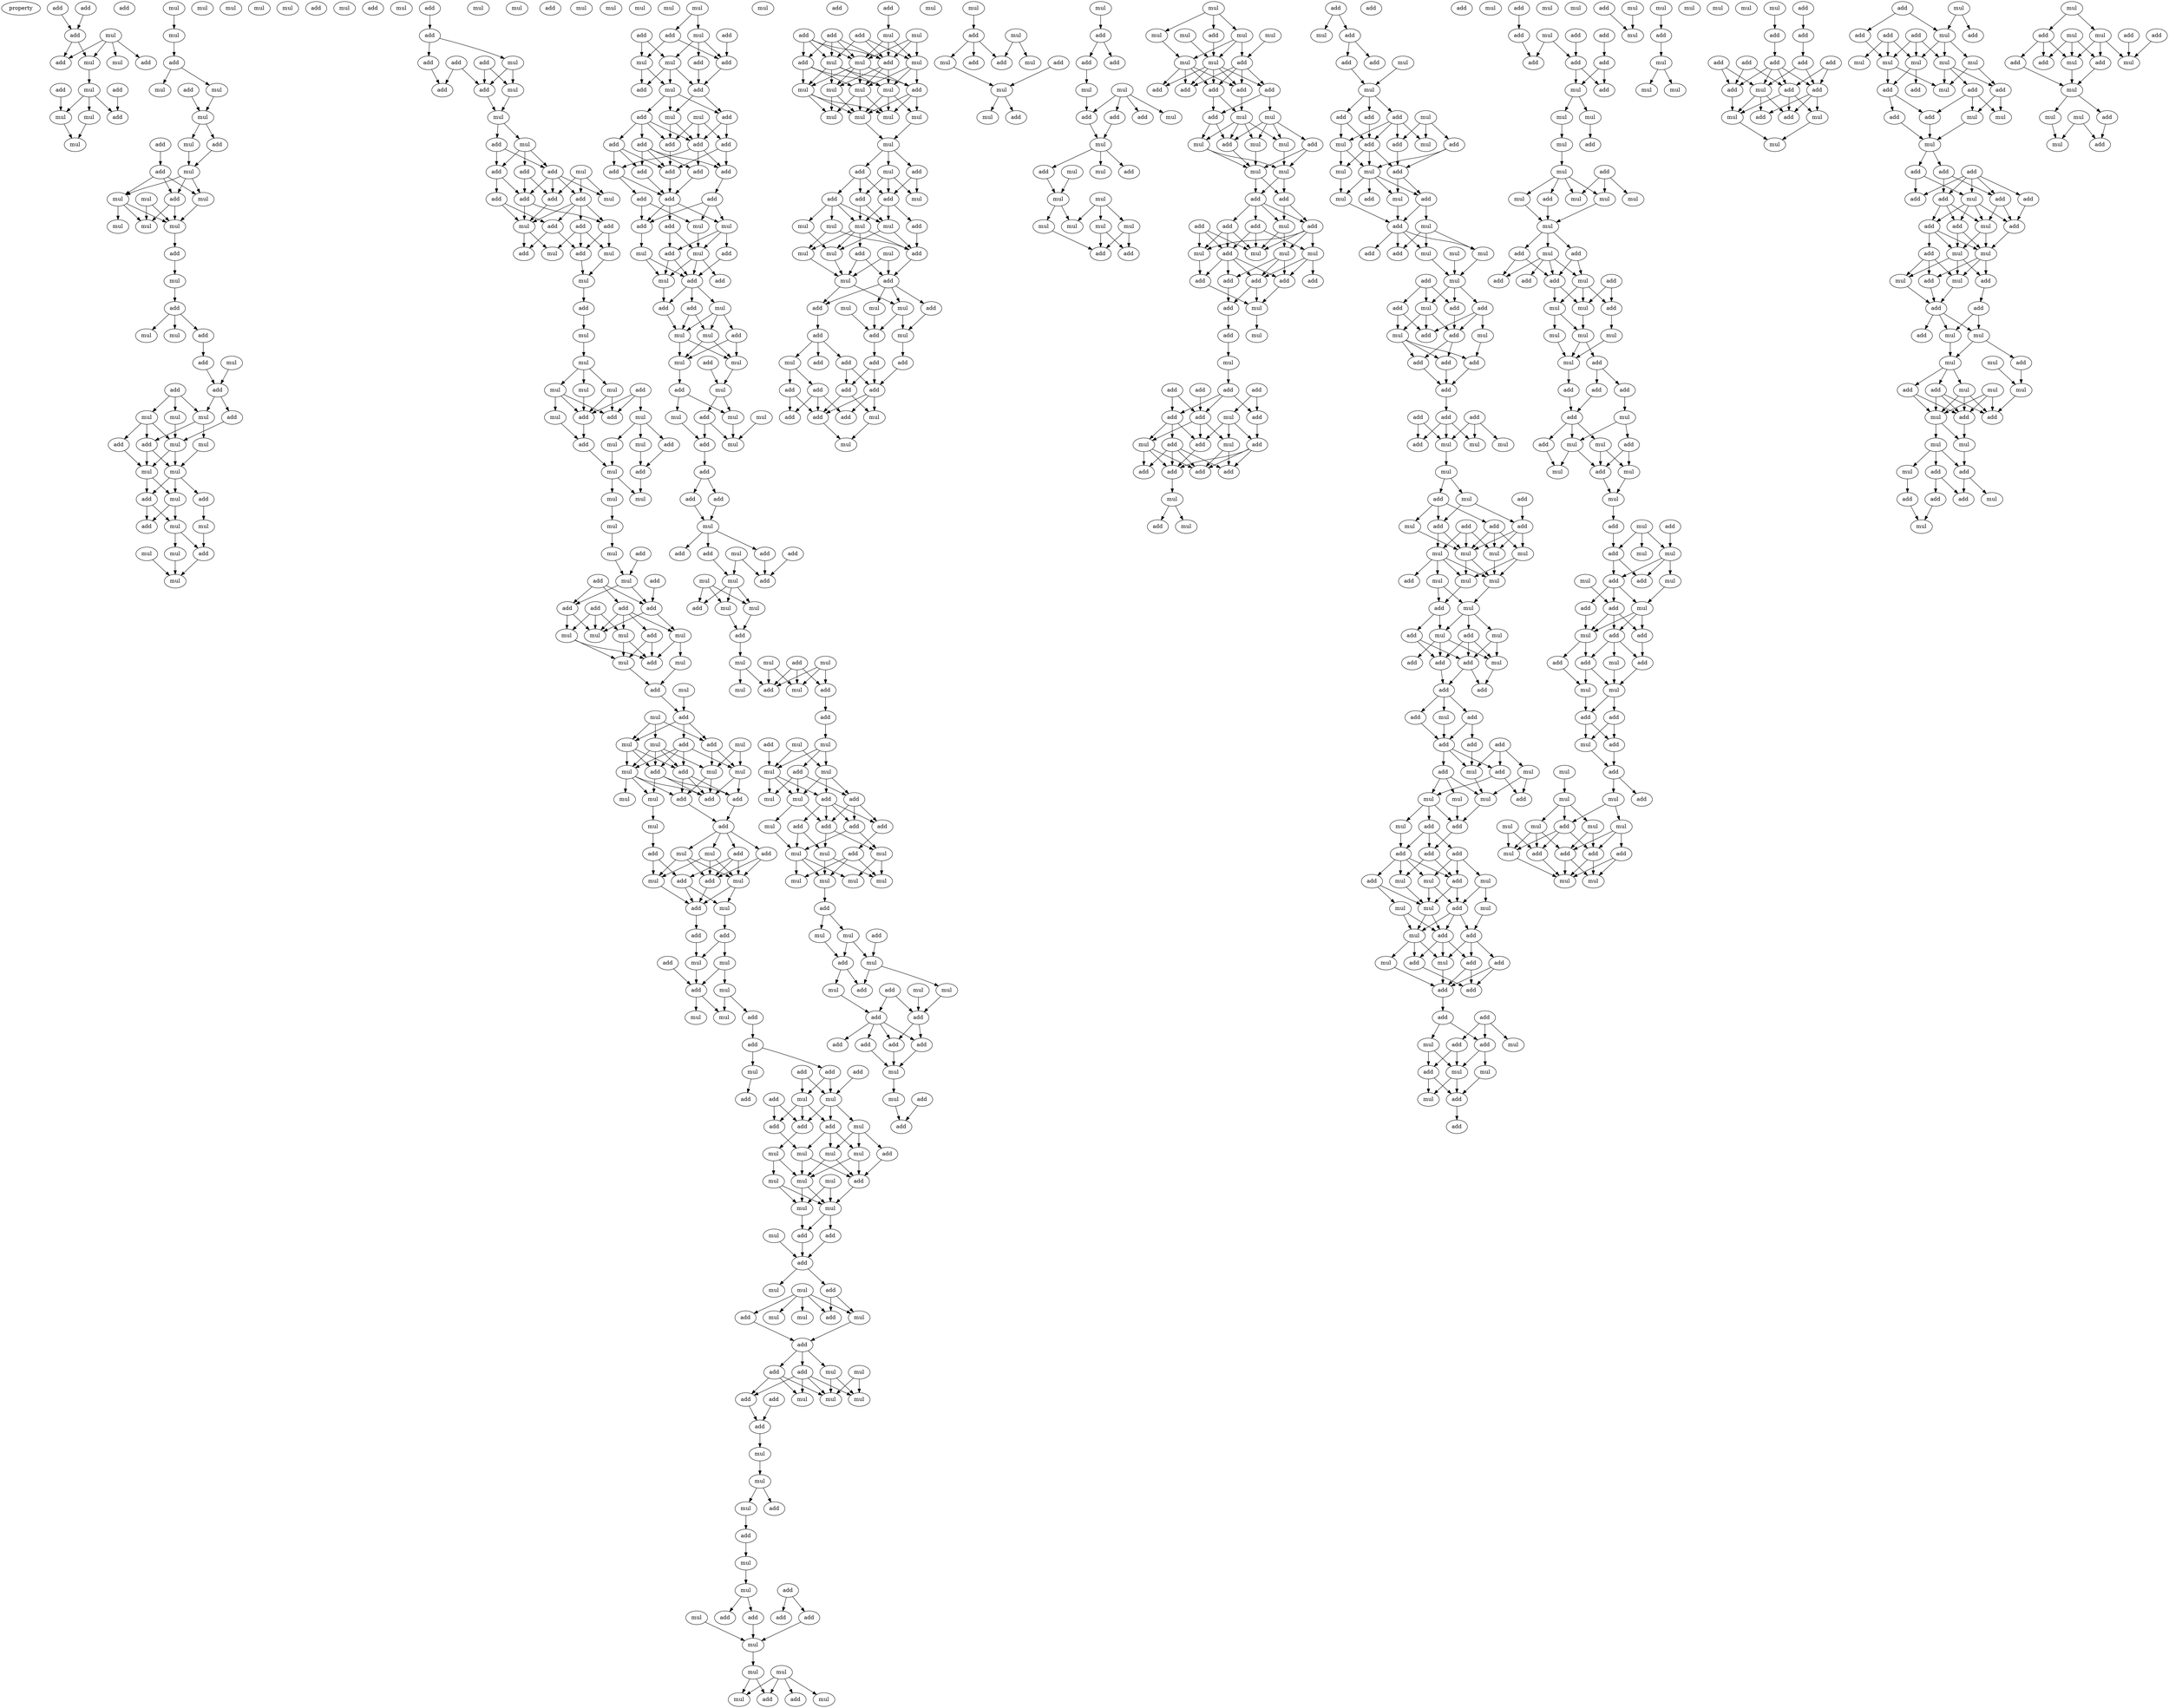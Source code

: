 digraph {
    node [fontcolor=black]
    property [mul=2,lf=1.8]
    0 [ label = add ];
    1 [ label = add ];
    2 [ label = add ];
    3 [ label = mul ];
    4 [ label = add ];
    5 [ label = mul ];
    6 [ label = mul ];
    7 [ label = add ];
    8 [ label = mul ];
    9 [ label = add ];
    10 [ label = add ];
    11 [ label = mul ];
    12 [ label = mul ];
    13 [ label = add ];
    14 [ label = mul ];
    15 [ label = add ];
    16 [ label = mul ];
    17 [ label = mul ];
    18 [ label = mul ];
    19 [ label = add ];
    20 [ label = add ];
    21 [ label = mul ];
    22 [ label = mul ];
    23 [ label = mul ];
    24 [ label = mul ];
    25 [ label = mul ];
    26 [ label = mul ];
    27 [ label = add ];
    28 [ label = mul ];
    29 [ label = add ];
    30 [ label = add ];
    31 [ label = mul ];
    32 [ label = mul ];
    33 [ label = mul ];
    34 [ label = mul ];
    35 [ label = add ];
    36 [ label = mul ];
    37 [ label = mul ];
    38 [ label = mul ];
    39 [ label = add ];
    40 [ label = add ];
    41 [ label = mul ];
    42 [ label = add ];
    43 [ label = mul ];
    44 [ label = mul ];
    45 [ label = mul ];
    46 [ label = add ];
    47 [ label = add ];
    48 [ label = add ];
    49 [ label = mul ];
    50 [ label = add ];
    51 [ label = add ];
    52 [ label = add ];
    53 [ label = mul ];
    54 [ label = mul ];
    55 [ label = mul ];
    56 [ label = add ];
    57 [ label = mul ];
    58 [ label = add ];
    59 [ label = mul ];
    60 [ label = mul ];
    61 [ label = mul ];
    62 [ label = add ];
    63 [ label = add ];
    64 [ label = mul ];
    65 [ label = mul ];
    66 [ label = add ];
    67 [ label = mul ];
    68 [ label = mul ];
    69 [ label = add ];
    70 [ label = mul ];
    71 [ label = mul ];
    72 [ label = mul ];
    73 [ label = add ];
    74 [ label = add ];
    75 [ label = mul ];
    76 [ label = add ];
    77 [ label = add ];
    78 [ label = add ];
    79 [ label = mul ];
    80 [ label = add ];
    81 [ label = mul ];
    82 [ label = add ];
    83 [ label = mul ];
    84 [ label = mul ];
    85 [ label = mul ];
    86 [ label = add ];
    87 [ label = add ];
    88 [ label = add ];
    89 [ label = add ];
    90 [ label = add ];
    91 [ label = mul ];
    92 [ label = add ];
    93 [ label = add ];
    94 [ label = add ];
    95 [ label = mul ];
    96 [ label = add ];
    97 [ label = add ];
    98 [ label = add ];
    99 [ label = mul ];
    100 [ label = add ];
    101 [ label = add ];
    102 [ label = add ];
    103 [ label = mul ];
    104 [ label = mul ];
    105 [ label = mul ];
    106 [ label = add ];
    107 [ label = mul ];
    108 [ label = mul ];
    109 [ label = mul ];
    110 [ label = mul ];
    111 [ label = add ];
    112 [ label = mul ];
    113 [ label = add ];
    114 [ label = mul ];
    115 [ label = mul ];
    116 [ label = add ];
    117 [ label = mul ];
    118 [ label = add ];
    119 [ label = mul ];
    120 [ label = add ];
    121 [ label = mul ];
    122 [ label = add ];
    123 [ label = mul ];
    124 [ label = mul ];
    125 [ label = mul ];
    126 [ label = mul ];
    127 [ label = add ];
    128 [ label = add ];
    129 [ label = mul ];
    130 [ label = add ];
    131 [ label = add ];
    132 [ label = add ];
    133 [ label = add ];
    134 [ label = mul ];
    135 [ label = add ];
    136 [ label = mul ];
    137 [ label = mul ];
    138 [ label = add ];
    139 [ label = mul ];
    140 [ label = mul ];
    141 [ label = add ];
    142 [ label = mul ];
    143 [ label = mul ];
    144 [ label = add ];
    145 [ label = mul ];
    146 [ label = mul ];
    147 [ label = mul ];
    148 [ label = add ];
    149 [ label = mul ];
    150 [ label = add ];
    151 [ label = mul ];
    152 [ label = mul ];
    153 [ label = add ];
    154 [ label = mul ];
    155 [ label = add ];
    156 [ label = mul ];
    157 [ label = mul ];
    158 [ label = add ];
    159 [ label = add ];
    160 [ label = mul ];
    161 [ label = add ];
    162 [ label = mul ];
    163 [ label = add ];
    164 [ label = mul ];
    165 [ label = add ];
    166 [ label = add ];
    167 [ label = mul ];
    168 [ label = add ];
    169 [ label = add ];
    170 [ label = mul ];
    171 [ label = mul ];
    172 [ label = add ];
    173 [ label = add ];
    174 [ label = mul ];
    175 [ label = add ];
    176 [ label = mul ];
    177 [ label = add ];
    178 [ label = add ];
    179 [ label = mul ];
    180 [ label = add ];
    181 [ label = mul ];
    182 [ label = add ];
    183 [ label = mul ];
    184 [ label = mul ];
    185 [ label = add ];
    186 [ label = mul ];
    187 [ label = add ];
    188 [ label = mul ];
    189 [ label = add ];
    190 [ label = add ];
    191 [ label = add ];
    192 [ label = mul ];
    193 [ label = add ];
    194 [ label = add ];
    195 [ label = mul ];
    196 [ label = add ];
    197 [ label = mul ];
    198 [ label = add ];
    199 [ label = add ];
    200 [ label = mul ];
    201 [ label = mul ];
    202 [ label = mul ];
    203 [ label = mul ];
    204 [ label = add ];
    205 [ label = mul ];
    206 [ label = mul ];
    207 [ label = mul ];
    208 [ label = add ];
    209 [ label = mul ];
    210 [ label = mul ];
    211 [ label = mul ];
    212 [ label = add ];
    213 [ label = add ];
    214 [ label = add ];
    215 [ label = add ];
    216 [ label = mul ];
    217 [ label = mul ];
    218 [ label = add ];
    219 [ label = add ];
    220 [ label = mul ];
    221 [ label = mul ];
    222 [ label = mul ];
    223 [ label = add ];
    224 [ label = add ];
    225 [ label = mul ];
    226 [ label = add ];
    227 [ label = mul ];
    228 [ label = add ];
    229 [ label = add ];
    230 [ label = mul ];
    231 [ label = mul ];
    232 [ label = mul ];
    233 [ label = add ];
    234 [ label = mul ];
    235 [ label = mul ];
    236 [ label = mul ];
    237 [ label = mul ];
    238 [ label = mul ];
    239 [ label = add ];
    240 [ label = add ];
    241 [ label = mul ];
    242 [ label = mul ];
    243 [ label = add ];
    244 [ label = add ];
    245 [ label = add ];
    246 [ label = mul ];
    247 [ label = add ];
    248 [ label = add ];
    249 [ label = mul ];
    250 [ label = mul ];
    251 [ label = mul ];
    252 [ label = add ];
    253 [ label = mul ];
    254 [ label = mul ];
    255 [ label = add ];
    256 [ label = mul ];
    257 [ label = add ];
    258 [ label = add ];
    259 [ label = mul ];
    260 [ label = mul ];
    261 [ label = add ];
    262 [ label = mul ];
    263 [ label = add ];
    264 [ label = add ];
    265 [ label = mul ];
    266 [ label = mul ];
    267 [ label = add ];
    268 [ label = add ];
    269 [ label = add ];
    270 [ label = add ];
    271 [ label = mul ];
    272 [ label = mul ];
    273 [ label = add ];
    274 [ label = add ];
    275 [ label = add ];
    276 [ label = add ];
    277 [ label = add ];
    278 [ label = add ];
    279 [ label = add ];
    280 [ label = add ];
    281 [ label = add ];
    282 [ label = add ];
    283 [ label = add ];
    284 [ label = add ];
    285 [ label = add ];
    286 [ label = add ];
    287 [ label = mul ];
    288 [ label = mul ];
    289 [ label = add ];
    290 [ label = mul ];
    291 [ label = add ];
    292 [ label = add ];
    293 [ label = mul ];
    294 [ label = mul ];
    295 [ label = add ];
    296 [ label = add ];
    297 [ label = mul ];
    298 [ label = add ];
    299 [ label = add ];
    300 [ label = mul ];
    301 [ label = add ];
    302 [ label = mul ];
    303 [ label = mul ];
    304 [ label = mul ];
    305 [ label = add ];
    306 [ label = add ];
    307 [ label = mul ];
    308 [ label = add ];
    309 [ label = mul ];
    310 [ label = mul ];
    311 [ label = mul ];
    312 [ label = mul ];
    313 [ label = add ];
    314 [ label = add ];
    315 [ label = add ];
    316 [ label = add ];
    317 [ label = mul ];
    318 [ label = add ];
    319 [ label = add ];
    320 [ label = add ];
    321 [ label = mul ];
    322 [ label = add ];
    323 [ label = mul ];
    324 [ label = add ];
    325 [ label = mul ];
    326 [ label = mul ];
    327 [ label = add ];
    328 [ label = mul ];
    329 [ label = add ];
    330 [ label = mul ];
    331 [ label = mul ];
    332 [ label = mul ];
    333 [ label = add ];
    334 [ label = add ];
    335 [ label = add ];
    336 [ label = mul ];
    337 [ label = mul ];
    338 [ label = add ];
    339 [ label = add ];
    340 [ label = mul ];
    341 [ label = mul ];
    342 [ label = add ];
    343 [ label = mul ];
    344 [ label = add ];
    345 [ label = mul ];
    346 [ label = add ];
    347 [ label = add ];
    348 [ label = mul ];
    349 [ label = mul ];
    350 [ label = add ];
    351 [ label = add ];
    352 [ label = mul ];
    353 [ label = add ];
    354 [ label = add ];
    355 [ label = mul ];
    356 [ label = mul ];
    357 [ label = add ];
    358 [ label = mul ];
    359 [ label = mul ];
    360 [ label = mul ];
    361 [ label = mul ];
    362 [ label = mul ];
    363 [ label = add ];
    364 [ label = mul ];
    365 [ label = add ];
    366 [ label = mul ];
    367 [ label = add ];
    368 [ label = mul ];
    369 [ label = mul ];
    370 [ label = add ];
    371 [ label = add ];
    372 [ label = mul ];
    373 [ label = mul ];
    374 [ label = add ];
    375 [ label = add ];
    376 [ label = add ];
    377 [ label = add ];
    378 [ label = add ];
    379 [ label = add ];
    380 [ label = mul ];
    381 [ label = add ];
    382 [ label = mul ];
    383 [ label = add ];
    384 [ label = add ];
    385 [ label = add ];
    386 [ label = mul ];
    387 [ label = mul ];
    388 [ label = add ];
    389 [ label = add ];
    390 [ label = mul ];
    391 [ label = mul ];
    392 [ label = mul ];
    393 [ label = add ];
    394 [ label = add ];
    395 [ label = mul ];
    396 [ label = mul ];
    397 [ label = mul ];
    398 [ label = add ];
    399 [ label = mul ];
    400 [ label = mul ];
    401 [ label = mul ];
    402 [ label = mul ];
    403 [ label = mul ];
    404 [ label = mul ];
    405 [ label = mul ];
    406 [ label = add ];
    407 [ label = mul ];
    408 [ label = add ];
    409 [ label = add ];
    410 [ label = add ];
    411 [ label = mul ];
    412 [ label = add ];
    413 [ label = mul ];
    414 [ label = mul ];
    415 [ label = mul ];
    416 [ label = add ];
    417 [ label = mul ];
    418 [ label = mul ];
    419 [ label = add ];
    420 [ label = mul ];
    421 [ label = add ];
    422 [ label = mul ];
    423 [ label = mul ];
    424 [ label = add ];
    425 [ label = mul ];
    426 [ label = add ];
    427 [ label = mul ];
    428 [ label = add ];
    429 [ label = mul ];
    430 [ label = add ];
    431 [ label = add ];
    432 [ label = mul ];
    433 [ label = add ];
    434 [ label = add ];
    435 [ label = add ];
    436 [ label = add ];
    437 [ label = mul ];
    438 [ label = add ];
    439 [ label = add ];
    440 [ label = add ];
    441 [ label = add ];
    442 [ label = add ];
    443 [ label = add ];
    444 [ label = mul ];
    445 [ label = add ];
    446 [ label = mul ];
    447 [ label = mul ];
    448 [ label = add ];
    449 [ label = mul ];
    450 [ label = add ];
    451 [ label = add ];
    452 [ label = mul ];
    453 [ label = mul ];
    454 [ label = add ];
    455 [ label = mul ];
    456 [ label = mul ];
    457 [ label = add ];
    458 [ label = mul ];
    459 [ label = add ];
    460 [ label = add ];
    461 [ label = add ];
    462 [ label = mul ];
    463 [ label = mul ];
    464 [ label = add ];
    465 [ label = add ];
    466 [ label = add ];
    467 [ label = mul ];
    468 [ label = mul ];
    469 [ label = add ];
    470 [ label = mul ];
    471 [ label = mul ];
    472 [ label = add ];
    473 [ label = mul ];
    474 [ label = mul ];
    475 [ label = mul ];
    476 [ label = mul ];
    477 [ label = mul ];
    478 [ label = mul ];
    479 [ label = add ];
    480 [ label = add ];
    481 [ label = mul ];
    482 [ label = mul ];
    483 [ label = mul ];
    484 [ label = add ];
    485 [ label = mul ];
    486 [ label = mul ];
    487 [ label = mul ];
    488 [ label = mul ];
    489 [ label = add ];
    490 [ label = add ];
    491 [ label = add ];
    492 [ label = add ];
    493 [ label = add ];
    494 [ label = add ];
    495 [ label = mul ];
    496 [ label = mul ];
    497 [ label = add ];
    498 [ label = add ];
    499 [ label = add ];
    500 [ label = mul ];
    501 [ label = mul ];
    502 [ label = mul ];
    503 [ label = mul ];
    504 [ label = mul ];
    505 [ label = add ];
    506 [ label = add ];
    507 [ label = add ];
    508 [ label = mul ];
    509 [ label = add ];
    510 [ label = add ];
    511 [ label = add ];
    512 [ label = mul ];
    513 [ label = mul ];
    514 [ label = add ];
    515 [ label = mul ];
    516 [ label = mul ];
    517 [ label = add ];
    518 [ label = add ];
    519 [ label = add ];
    520 [ label = add ];
    521 [ label = add ];
    522 [ label = mul ];
    523 [ label = add ];
    524 [ label = mul ];
    525 [ label = add ];
    526 [ label = mul ];
    527 [ label = add ];
    528 [ label = add ];
    529 [ label = add ];
    530 [ label = add ];
    531 [ label = add ];
    532 [ label = mul ];
    533 [ label = add ];
    534 [ label = add ];
    535 [ label = mul ];
    536 [ label = add ];
    537 [ label = add ];
    538 [ label = mul ];
    539 [ label = add ];
    540 [ label = add ];
    541 [ label = add ];
    542 [ label = add ];
    543 [ label = add ];
    544 [ label = mul ];
    545 [ label = add ];
    546 [ label = add ];
    547 [ label = mul ];
    548 [ label = mul ];
    549 [ label = add ];
    550 [ label = mul ];
    551 [ label = add ];
    552 [ label = add ];
    553 [ label = add ];
    554 [ label = mul ];
    555 [ label = add ];
    556 [ label = mul ];
    557 [ label = add ];
    558 [ label = add ];
    559 [ label = mul ];
    560 [ label = add ];
    561 [ label = add ];
    562 [ label = add ];
    563 [ label = mul ];
    564 [ label = mul ];
    565 [ label = mul ];
    566 [ label = add ];
    567 [ label = add ];
    568 [ label = add ];
    569 [ label = mul ];
    570 [ label = add ];
    571 [ label = mul ];
    572 [ label = add ];
    573 [ label = mul ];
    574 [ label = add ];
    575 [ label = mul ];
    576 [ label = add ];
    577 [ label = mul ];
    578 [ label = mul ];
    579 [ label = mul ];
    580 [ label = add ];
    581 [ label = mul ];
    582 [ label = add ];
    583 [ label = add ];
    584 [ label = add ];
    585 [ label = mul ];
    586 [ label = mul ];
    587 [ label = add ];
    588 [ label = add ];
    589 [ label = add ];
    590 [ label = add ];
    591 [ label = add ];
    592 [ label = add ];
    593 [ label = add ];
    594 [ label = add ];
    595 [ label = add ];
    596 [ label = add ];
    597 [ label = mul ];
    598 [ label = mul ];
    599 [ label = mul ];
    600 [ label = mul ];
    601 [ label = mul ];
    602 [ label = add ];
    603 [ label = add ];
    604 [ label = mul ];
    605 [ label = add ];
    606 [ label = add ];
    607 [ label = add ];
    608 [ label = add ];
    609 [ label = mul ];
    610 [ label = mul ];
    611 [ label = mul ];
    612 [ label = mul ];
    613 [ label = mul ];
    614 [ label = add ];
    615 [ label = mul ];
    616 [ label = mul ];
    617 [ label = mul ];
    618 [ label = mul ];
    619 [ label = add ];
    620 [ label = add ];
    621 [ label = mul ];
    622 [ label = mul ];
    623 [ label = add ];
    624 [ label = add ];
    625 [ label = add ];
    626 [ label = add ];
    627 [ label = mul ];
    628 [ label = add ];
    629 [ label = add ];
    630 [ label = add ];
    631 [ label = add ];
    632 [ label = mul ];
    633 [ label = add ];
    634 [ label = add ];
    635 [ label = add ];
    636 [ label = add ];
    637 [ label = mul ];
    638 [ label = add ];
    639 [ label = mul ];
    640 [ label = mul ];
    641 [ label = mul ];
    642 [ label = mul ];
    643 [ label = add ];
    644 [ label = add ];
    645 [ label = mul ];
    646 [ label = add ];
    647 [ label = add ];
    648 [ label = add ];
    649 [ label = add ];
    650 [ label = mul ];
    651 [ label = mul ];
    652 [ label = mul ];
    653 [ label = add ];
    654 [ label = add ];
    655 [ label = mul ];
    656 [ label = mul ];
    657 [ label = add ];
    658 [ label = mul ];
    659 [ label = add ];
    660 [ label = add ];
    661 [ label = mul ];
    662 [ label = add ];
    663 [ label = add ];
    664 [ label = mul ];
    665 [ label = mul ];
    666 [ label = add ];
    667 [ label = add ];
    668 [ label = add ];
    669 [ label = add ];
    670 [ label = add ];
    671 [ label = mul ];
    672 [ label = mul ];
    673 [ label = add ];
    674 [ label = add ];
    675 [ label = add ];
    676 [ label = mul ];
    677 [ label = mul ];
    678 [ label = add ];
    679 [ label = mul ];
    680 [ label = add ];
    681 [ label = add ];
    682 [ label = add ];
    683 [ label = mul ];
    684 [ label = add ];
    685 [ label = add ];
    686 [ label = add ];
    687 [ label = add ];
    688 [ label = add ];
    689 [ label = mul ];
    690 [ label = add ];
    691 [ label = mul ];
    692 [ label = mul ];
    693 [ label = mul ];
    694 [ label = add ];
    695 [ label = mul ];
    696 [ label = add ];
    697 [ label = add ];
    698 [ label = mul ];
    699 [ label = mul ];
    700 [ label = mul ];
    701 [ label = mul ];
    702 [ label = mul ];
    703 [ label = add ];
    704 [ label = mul ];
    705 [ label = add ];
    706 [ label = add ];
    707 [ label = add ];
    708 [ label = mul ];
    709 [ label = add ];
    710 [ label = add ];
    711 [ label = mul ];
    712 [ label = mul ];
    713 [ label = add ];
    714 [ label = mul ];
    715 [ label = mul ];
    716 [ label = mul ];
    717 [ label = add ];
    718 [ label = mul ];
    719 [ label = add ];
    720 [ label = add ];
    721 [ label = add ];
    722 [ label = mul ];
    723 [ label = mul ];
    724 [ label = add ];
    725 [ label = mul ];
    726 [ label = mul ];
    727 [ label = add ];
    728 [ label = add ];
    729 [ label = mul ];
    730 [ label = add ];
    731 [ label = mul ];
    732 [ label = mul ];
    733 [ label = add ];
    734 [ label = mul ];
    735 [ label = mul ];
    736 [ label = add ];
    737 [ label = mul ];
    738 [ label = add ];
    739 [ label = mul ];
    740 [ label = add ];
    741 [ label = add ];
    742 [ label = mul ];
    743 [ label = mul ];
    744 [ label = add ];
    745 [ label = mul ];
    746 [ label = add ];
    747 [ label = mul ];
    748 [ label = add ];
    749 [ label = add ];
    750 [ label = add ];
    751 [ label = mul ];
    752 [ label = add ];
    753 [ label = add ];
    754 [ label = mul ];
    755 [ label = mul ];
    756 [ label = add ];
    757 [ label = add ];
    758 [ label = mul ];
    759 [ label = add ];
    760 [ label = add ];
    761 [ label = mul ];
    762 [ label = mul ];
    763 [ label = add ];
    764 [ label = mul ];
    765 [ label = add ];
    766 [ label = mul ];
    767 [ label = mul ];
    768 [ label = mul ];
    769 [ label = mul ];
    770 [ label = add ];
    771 [ label = add ];
    772 [ label = add ];
    773 [ label = mul ];
    774 [ label = add ];
    775 [ label = mul ];
    776 [ label = mul ];
    777 [ label = add ];
    778 [ label = mul ];
    779 [ label = mul ];
    780 [ label = mul ];
    781 [ label = mul ];
    782 [ label = add ];
    783 [ label = mul ];
    784 [ label = mul ];
    785 [ label = mul ];
    786 [ label = mul ];
    787 [ label = add ];
    788 [ label = mul ];
    789 [ label = mul ];
    790 [ label = add ];
    791 [ label = add ];
    792 [ label = add ];
    793 [ label = add ];
    794 [ label = add ];
    795 [ label = add ];
    796 [ label = add ];
    797 [ label = mul ];
    798 [ label = add ];
    799 [ label = add ];
    800 [ label = add ];
    801 [ label = mul ];
    802 [ label = add ];
    803 [ label = add ];
    804 [ label = mul ];
    805 [ label = mul ];
    806 [ label = add ];
    807 [ label = mul ];
    808 [ label = mul ];
    809 [ label = add ];
    810 [ label = add ];
    811 [ label = add ];
    812 [ label = add ];
    813 [ label = mul ];
    814 [ label = mul ];
    815 [ label = mul ];
    816 [ label = mul ];
    817 [ label = mul ];
    818 [ label = add ];
    819 [ label = add ];
    820 [ label = add ];
    821 [ label = mul ];
    822 [ label = add ];
    823 [ label = mul ];
    824 [ label = mul ];
    825 [ label = add ];
    826 [ label = add ];
    827 [ label = mul ];
    828 [ label = add ];
    829 [ label = add ];
    830 [ label = add ];
    831 [ label = add ];
    832 [ label = add ];
    833 [ label = mul ];
    834 [ label = add ];
    835 [ label = add ];
    836 [ label = add ];
    837 [ label = mul ];
    838 [ label = add ];
    839 [ label = add ];
    840 [ label = mul ];
    841 [ label = mul ];
    842 [ label = add ];
    843 [ label = mul ];
    844 [ label = add ];
    845 [ label = add ];
    846 [ label = mul ];
    847 [ label = add ];
    848 [ label = add ];
    849 [ label = mul ];
    850 [ label = mul ];
    851 [ label = add ];
    852 [ label = mul ];
    853 [ label = add ];
    854 [ label = mul ];
    855 [ label = add ];
    856 [ label = mul ];
    857 [ label = mul ];
    858 [ label = add ];
    859 [ label = mul ];
    860 [ label = mul ];
    861 [ label = add ];
    862 [ label = add ];
    863 [ label = mul ];
    864 [ label = mul ];
    865 [ label = add ];
    866 [ label = mul ];
    867 [ label = add ];
    868 [ label = mul ];
    869 [ label = add ];
    870 [ label = add ];
    871 [ label = add ];
    872 [ label = mul ];
    873 [ label = mul ];
    874 [ label = mul ];
    875 [ label = add ];
    876 [ label = mul ];
    877 [ label = add ];
    878 [ label = add ];
    879 [ label = mul ];
    880 [ label = add ];
    881 [ label = add ];
    882 [ label = add ];
    883 [ label = mul ];
    884 [ label = mul ];
    885 [ label = add ];
    886 [ label = mul ];
    887 [ label = mul ];
    888 [ label = add ];
    889 [ label = mul ];
    0 -> 2 [ name = 0 ];
    1 -> 2 [ name = 1 ];
    2 -> 4 [ name = 2 ];
    2 -> 5 [ name = 3 ];
    3 -> 4 [ name = 4 ];
    3 -> 5 [ name = 5 ];
    3 -> 6 [ name = 6 ];
    3 -> 7 [ name = 7 ];
    5 -> 8 [ name = 8 ];
    8 -> 11 [ name = 9 ];
    8 -> 12 [ name = 10 ];
    8 -> 13 [ name = 11 ];
    9 -> 12 [ name = 12 ];
    10 -> 13 [ name = 13 ];
    11 -> 14 [ name = 14 ];
    12 -> 14 [ name = 15 ];
    16 -> 18 [ name = 16 ];
    18 -> 19 [ name = 17 ];
    19 -> 21 [ name = 18 ];
    19 -> 22 [ name = 19 ];
    20 -> 24 [ name = 20 ];
    21 -> 24 [ name = 21 ];
    24 -> 28 [ name = 22 ];
    24 -> 29 [ name = 23 ];
    27 -> 30 [ name = 24 ];
    28 -> 31 [ name = 25 ];
    29 -> 31 [ name = 26 ];
    30 -> 32 [ name = 27 ];
    30 -> 33 [ name = 28 ];
    30 -> 35 [ name = 29 ];
    31 -> 32 [ name = 30 ];
    31 -> 33 [ name = 31 ];
    31 -> 35 [ name = 32 ];
    32 -> 36 [ name = 33 ];
    32 -> 37 [ name = 34 ];
    32 -> 38 [ name = 35 ];
    33 -> 36 [ name = 36 ];
    34 -> 36 [ name = 37 ];
    34 -> 38 [ name = 38 ];
    35 -> 36 [ name = 39 ];
    35 -> 38 [ name = 40 ];
    36 -> 39 [ name = 41 ];
    39 -> 41 [ name = 42 ];
    41 -> 42 [ name = 43 ];
    42 -> 44 [ name = 44 ];
    42 -> 45 [ name = 45 ];
    42 -> 47 [ name = 46 ];
    47 -> 48 [ name = 47 ];
    48 -> 51 [ name = 48 ];
    49 -> 51 [ name = 49 ];
    50 -> 53 [ name = 50 ];
    50 -> 54 [ name = 51 ];
    50 -> 55 [ name = 52 ];
    51 -> 52 [ name = 53 ];
    51 -> 55 [ name = 54 ];
    52 -> 57 [ name = 55 ];
    53 -> 56 [ name = 56 ];
    53 -> 57 [ name = 57 ];
    53 -> 58 [ name = 58 ];
    54 -> 57 [ name = 59 ];
    55 -> 56 [ name = 60 ];
    55 -> 59 [ name = 61 ];
    56 -> 60 [ name = 62 ];
    56 -> 61 [ name = 63 ];
    57 -> 60 [ name = 64 ];
    57 -> 61 [ name = 65 ];
    58 -> 60 [ name = 66 ];
    59 -> 61 [ name = 67 ];
    60 -> 63 [ name = 68 ];
    60 -> 65 [ name = 69 ];
    61 -> 62 [ name = 70 ];
    61 -> 63 [ name = 71 ];
    61 -> 65 [ name = 72 ];
    62 -> 68 [ name = 73 ];
    63 -> 66 [ name = 74 ];
    63 -> 67 [ name = 75 ];
    65 -> 66 [ name = 76 ];
    65 -> 67 [ name = 77 ];
    67 -> 71 [ name = 78 ];
    67 -> 73 [ name = 79 ];
    68 -> 73 [ name = 80 ];
    69 -> 74 [ name = 81 ];
    70 -> 75 [ name = 82 ];
    71 -> 75 [ name = 83 ];
    73 -> 75 [ name = 84 ];
    74 -> 76 [ name = 85 ];
    74 -> 79 [ name = 86 ];
    76 -> 82 [ name = 87 ];
    77 -> 80 [ name = 88 ];
    77 -> 82 [ name = 89 ];
    78 -> 80 [ name = 90 ];
    78 -> 83 [ name = 91 ];
    79 -> 80 [ name = 92 ];
    79 -> 83 [ name = 93 ];
    80 -> 84 [ name = 94 ];
    83 -> 84 [ name = 95 ];
    84 -> 85 [ name = 96 ];
    84 -> 86 [ name = 97 ];
    85 -> 88 [ name = 98 ];
    85 -> 89 [ name = 99 ];
    85 -> 90 [ name = 100 ];
    86 -> 89 [ name = 101 ];
    86 -> 90 [ name = 102 ];
    88 -> 93 [ name = 103 ];
    88 -> 94 [ name = 104 ];
    89 -> 94 [ name = 105 ];
    89 -> 96 [ name = 106 ];
    90 -> 92 [ name = 107 ];
    90 -> 93 [ name = 108 ];
    90 -> 94 [ name = 109 ];
    90 -> 95 [ name = 110 ];
    91 -> 92 [ name = 111 ];
    91 -> 93 [ name = 112 ];
    91 -> 95 [ name = 113 ];
    92 -> 97 [ name = 114 ];
    92 -> 98 [ name = 115 ];
    92 -> 99 [ name = 116 ];
    92 -> 100 [ name = 117 ];
    93 -> 99 [ name = 118 ];
    94 -> 99 [ name = 119 ];
    94 -> 100 [ name = 120 ];
    96 -> 98 [ name = 121 ];
    96 -> 99 [ name = 122 ];
    97 -> 101 [ name = 123 ];
    97 -> 103 [ name = 124 ];
    97 -> 104 [ name = 125 ];
    98 -> 101 [ name = 126 ];
    98 -> 102 [ name = 127 ];
    99 -> 102 [ name = 128 ];
    99 -> 104 [ name = 129 ];
    100 -> 101 [ name = 130 ];
    100 -> 103 [ name = 131 ];
    101 -> 105 [ name = 132 ];
    103 -> 105 [ name = 133 ];
    105 -> 106 [ name = 134 ];
    106 -> 107 [ name = 135 ];
    107 -> 108 [ name = 136 ];
    108 -> 109 [ name = 137 ];
    108 -> 110 [ name = 138 ];
    108 -> 112 [ name = 139 ];
    109 -> 113 [ name = 140 ];
    109 -> 116 [ name = 141 ];
    110 -> 113 [ name = 142 ];
    110 -> 115 [ name = 143 ];
    110 -> 116 [ name = 144 ];
    111 -> 113 [ name = 145 ];
    111 -> 114 [ name = 146 ];
    111 -> 116 [ name = 147 ];
    112 -> 113 [ name = 148 ];
    113 -> 118 [ name = 149 ];
    114 -> 117 [ name = 150 ];
    114 -> 119 [ name = 151 ];
    114 -> 120 [ name = 152 ];
    115 -> 118 [ name = 153 ];
    117 -> 122 [ name = 154 ];
    118 -> 121 [ name = 155 ];
    119 -> 121 [ name = 156 ];
    120 -> 122 [ name = 157 ];
    121 -> 123 [ name = 158 ];
    121 -> 124 [ name = 159 ];
    122 -> 124 [ name = 160 ];
    123 -> 125 [ name = 161 ];
    125 -> 126 [ name = 162 ];
    126 -> 129 [ name = 163 ];
    127 -> 129 [ name = 164 ];
    128 -> 131 [ name = 165 ];
    128 -> 132 [ name = 166 ];
    128 -> 135 [ name = 167 ];
    129 -> 132 [ name = 168 ];
    129 -> 135 [ name = 169 ];
    130 -> 135 [ name = 170 ];
    131 -> 136 [ name = 171 ];
    131 -> 137 [ name = 172 ];
    131 -> 138 [ name = 173 ];
    131 -> 140 [ name = 174 ];
    132 -> 139 [ name = 175 ];
    132 -> 140 [ name = 176 ];
    133 -> 136 [ name = 177 ];
    133 -> 139 [ name = 178 ];
    133 -> 140 [ name = 179 ];
    135 -> 137 [ name = 180 ];
    135 -> 140 [ name = 181 ];
    136 -> 141 [ name = 182 ];
    136 -> 142 [ name = 183 ];
    137 -> 141 [ name = 184 ];
    137 -> 143 [ name = 185 ];
    138 -> 141 [ name = 186 ];
    138 -> 142 [ name = 187 ];
    139 -> 141 [ name = 188 ];
    139 -> 142 [ name = 189 ];
    142 -> 144 [ name = 190 ];
    143 -> 144 [ name = 191 ];
    144 -> 148 [ name = 192 ];
    145 -> 148 [ name = 193 ];
    147 -> 149 [ name = 194 ];
    147 -> 152 [ name = 195 ];
    147 -> 153 [ name = 196 ];
    148 -> 150 [ name = 197 ];
    148 -> 152 [ name = 198 ];
    148 -> 153 [ name = 199 ];
    149 -> 154 [ name = 200 ];
    149 -> 155 [ name = 201 ];
    149 -> 157 [ name = 202 ];
    149 -> 158 [ name = 203 ];
    150 -> 154 [ name = 204 ];
    150 -> 155 [ name = 205 ];
    150 -> 156 [ name = 206 ];
    150 -> 158 [ name = 207 ];
    151 -> 156 [ name = 208 ];
    151 -> 157 [ name = 209 ];
    152 -> 154 [ name = 210 ];
    152 -> 155 [ name = 211 ];
    152 -> 158 [ name = 212 ];
    153 -> 156 [ name = 213 ];
    153 -> 157 [ name = 214 ];
    154 -> 160 [ name = 215 ];
    154 -> 161 [ name = 216 ];
    154 -> 162 [ name = 217 ];
    154 -> 163 [ name = 218 ];
    155 -> 159 [ name = 219 ];
    155 -> 161 [ name = 220 ];
    155 -> 163 [ name = 221 ];
    156 -> 159 [ name = 222 ];
    156 -> 161 [ name = 223 ];
    157 -> 161 [ name = 224 ];
    157 -> 163 [ name = 225 ];
    158 -> 159 [ name = 226 ];
    158 -> 161 [ name = 227 ];
    158 -> 162 [ name = 228 ];
    159 -> 165 [ name = 229 ];
    162 -> 164 [ name = 230 ];
    163 -> 165 [ name = 231 ];
    164 -> 169 [ name = 232 ];
    165 -> 166 [ name = 233 ];
    165 -> 167 [ name = 234 ];
    165 -> 168 [ name = 235 ];
    165 -> 170 [ name = 236 ];
    166 -> 172 [ name = 237 ];
    166 -> 174 [ name = 238 ];
    167 -> 171 [ name = 239 ];
    167 -> 172 [ name = 240 ];
    167 -> 174 [ name = 241 ];
    168 -> 172 [ name = 242 ];
    168 -> 173 [ name = 243 ];
    168 -> 174 [ name = 244 ];
    169 -> 171 [ name = 245 ];
    169 -> 173 [ name = 246 ];
    170 -> 171 [ name = 247 ];
    170 -> 172 [ name = 248 ];
    170 -> 174 [ name = 249 ];
    171 -> 175 [ name = 250 ];
    172 -> 175 [ name = 251 ];
    173 -> 175 [ name = 252 ];
    173 -> 176 [ name = 253 ];
    174 -> 175 [ name = 254 ];
    174 -> 176 [ name = 255 ];
    175 -> 177 [ name = 256 ];
    176 -> 178 [ name = 257 ];
    177 -> 181 [ name = 258 ];
    178 -> 179 [ name = 259 ];
    178 -> 181 [ name = 260 ];
    179 -> 182 [ name = 261 ];
    179 -> 183 [ name = 262 ];
    180 -> 182 [ name = 263 ];
    181 -> 182 [ name = 264 ];
    182 -> 184 [ name = 265 ];
    182 -> 186 [ name = 266 ];
    183 -> 185 [ name = 267 ];
    183 -> 186 [ name = 268 ];
    185 -> 187 [ name = 269 ];
    187 -> 188 [ name = 270 ];
    187 -> 191 [ name = 271 ];
    188 -> 194 [ name = 272 ];
    189 -> 192 [ name = 273 ];
    190 -> 192 [ name = 274 ];
    190 -> 195 [ name = 275 ];
    191 -> 192 [ name = 276 ];
    191 -> 195 [ name = 277 ];
    192 -> 196 [ name = 278 ];
    192 -> 197 [ name = 279 ];
    192 -> 198 [ name = 280 ];
    193 -> 196 [ name = 281 ];
    193 -> 199 [ name = 282 ];
    195 -> 196 [ name = 283 ];
    195 -> 198 [ name = 284 ];
    195 -> 199 [ name = 285 ];
    196 -> 203 [ name = 286 ];
    197 -> 201 [ name = 287 ];
    197 -> 202 [ name = 288 ];
    197 -> 204 [ name = 289 ];
    198 -> 200 [ name = 290 ];
    198 -> 201 [ name = 291 ];
    198 -> 202 [ name = 292 ];
    199 -> 200 [ name = 293 ];
    200 -> 206 [ name = 294 ];
    200 -> 208 [ name = 295 ];
    201 -> 206 [ name = 296 ];
    201 -> 208 [ name = 297 ];
    202 -> 206 [ name = 298 ];
    202 -> 208 [ name = 299 ];
    203 -> 205 [ name = 300 ];
    203 -> 206 [ name = 301 ];
    204 -> 208 [ name = 302 ];
    205 -> 209 [ name = 303 ];
    205 -> 210 [ name = 304 ];
    206 -> 209 [ name = 305 ];
    206 -> 210 [ name = 306 ];
    207 -> 209 [ name = 307 ];
    207 -> 210 [ name = 308 ];
    208 -> 210 [ name = 309 ];
    209 -> 212 [ name = 310 ];
    210 -> 212 [ name = 311 ];
    210 -> 213 [ name = 312 ];
    211 -> 214 [ name = 313 ];
    212 -> 214 [ name = 314 ];
    213 -> 214 [ name = 315 ];
    214 -> 215 [ name = 316 ];
    214 -> 216 [ name = 317 ];
    215 -> 219 [ name = 318 ];
    215 -> 220 [ name = 319 ];
    217 -> 218 [ name = 320 ];
    217 -> 219 [ name = 321 ];
    217 -> 220 [ name = 322 ];
    217 -> 221 [ name = 323 ];
    217 -> 222 [ name = 324 ];
    218 -> 223 [ name = 325 ];
    220 -> 223 [ name = 326 ];
    223 -> 224 [ name = 327 ];
    223 -> 225 [ name = 328 ];
    223 -> 226 [ name = 329 ];
    224 -> 229 [ name = 330 ];
    224 -> 230 [ name = 331 ];
    224 -> 231 [ name = 332 ];
    225 -> 230 [ name = 333 ];
    225 -> 232 [ name = 334 ];
    226 -> 229 [ name = 335 ];
    226 -> 230 [ name = 336 ];
    226 -> 231 [ name = 337 ];
    226 -> 232 [ name = 338 ];
    227 -> 230 [ name = 339 ];
    227 -> 232 [ name = 340 ];
    228 -> 233 [ name = 341 ];
    229 -> 233 [ name = 342 ];
    233 -> 234 [ name = 343 ];
    234 -> 235 [ name = 344 ];
    235 -> 237 [ name = 345 ];
    235 -> 239 [ name = 346 ];
    237 -> 240 [ name = 347 ];
    240 -> 241 [ name = 348 ];
    241 -> 242 [ name = 349 ];
    242 -> 244 [ name = 350 ];
    242 -> 247 [ name = 351 ];
    243 -> 245 [ name = 352 ];
    243 -> 248 [ name = 353 ];
    244 -> 249 [ name = 354 ];
    246 -> 249 [ name = 355 ];
    248 -> 249 [ name = 356 ];
    249 -> 250 [ name = 357 ];
    250 -> 254 [ name = 358 ];
    250 -> 255 [ name = 359 ];
    251 -> 252 [ name = 360 ];
    251 -> 253 [ name = 361 ];
    251 -> 254 [ name = 362 ];
    251 -> 255 [ name = 363 ];
    256 -> 257 [ name = 364 ];
    256 -> 259 [ name = 365 ];
    257 -> 264 [ name = 366 ];
    257 -> 265 [ name = 367 ];
    258 -> 264 [ name = 368 ];
    259 -> 262 [ name = 369 ];
    259 -> 263 [ name = 370 ];
    259 -> 264 [ name = 371 ];
    261 -> 262 [ name = 372 ];
    261 -> 265 [ name = 373 ];
    262 -> 266 [ name = 374 ];
    262 -> 267 [ name = 375 ];
    262 -> 268 [ name = 376 ];
    263 -> 267 [ name = 377 ];
    264 -> 267 [ name = 378 ];
    265 -> 266 [ name = 379 ];
    265 -> 268 [ name = 380 ];
    266 -> 269 [ name = 381 ];
    266 -> 270 [ name = 382 ];
    266 -> 272 [ name = 383 ];
    267 -> 270 [ name = 384 ];
    267 -> 272 [ name = 385 ];
    269 -> 273 [ name = 386 ];
    269 -> 275 [ name = 387 ];
    269 -> 276 [ name = 388 ];
    269 -> 277 [ name = 389 ];
    270 -> 274 [ name = 390 ];
    270 -> 277 [ name = 391 ];
    271 -> 273 [ name = 392 ];
    271 -> 274 [ name = 393 ];
    271 -> 277 [ name = 394 ];
    272 -> 273 [ name = 395 ];
    272 -> 277 [ name = 396 ];
    273 -> 282 [ name = 397 ];
    274 -> 278 [ name = 398 ];
    274 -> 282 [ name = 399 ];
    275 -> 278 [ name = 400 ];
    275 -> 279 [ name = 401 ];
    275 -> 281 [ name = 402 ];
    275 -> 282 [ name = 403 ];
    276 -> 279 [ name = 404 ];
    276 -> 280 [ name = 405 ];
    276 -> 282 [ name = 406 ];
    277 -> 278 [ name = 407 ];
    277 -> 280 [ name = 408 ];
    277 -> 281 [ name = 409 ];
    278 -> 285 [ name = 410 ];
    279 -> 283 [ name = 411 ];
    280 -> 283 [ name = 412 ];
    280 -> 284 [ name = 413 ];
    281 -> 283 [ name = 414 ];
    282 -> 283 [ name = 415 ];
    283 -> 286 [ name = 416 ];
    283 -> 287 [ name = 417 ];
    283 -> 289 [ name = 418 ];
    284 -> 286 [ name = 419 ];
    284 -> 288 [ name = 420 ];
    285 -> 286 [ name = 421 ];
    285 -> 287 [ name = 422 ];
    285 -> 288 [ name = 423 ];
    286 -> 290 [ name = 424 ];
    287 -> 291 [ name = 425 ];
    287 -> 292 [ name = 426 ];
    287 -> 293 [ name = 427 ];
    288 -> 293 [ name = 428 ];
    289 -> 292 [ name = 429 ];
    289 -> 293 [ name = 430 ];
    290 -> 294 [ name = 431 ];
    290 -> 295 [ name = 432 ];
    291 -> 295 [ name = 433 ];
    292 -> 294 [ name = 434 ];
    292 -> 295 [ name = 435 ];
    293 -> 294 [ name = 436 ];
    293 -> 295 [ name = 437 ];
    293 -> 296 [ name = 438 ];
    294 -> 298 [ name = 439 ];
    295 -> 297 [ name = 440 ];
    295 -> 298 [ name = 441 ];
    295 -> 299 [ name = 442 ];
    297 -> 300 [ name = 443 ];
    297 -> 301 [ name = 444 ];
    297 -> 302 [ name = 445 ];
    298 -> 302 [ name = 446 ];
    299 -> 300 [ name = 447 ];
    299 -> 302 [ name = 448 ];
    300 -> 303 [ name = 449 ];
    300 -> 304 [ name = 450 ];
    301 -> 303 [ name = 451 ];
    301 -> 304 [ name = 452 ];
    302 -> 303 [ name = 453 ];
    302 -> 304 [ name = 454 ];
    303 -> 307 [ name = 455 ];
    304 -> 306 [ name = 456 ];
    305 -> 307 [ name = 457 ];
    306 -> 310 [ name = 458 ];
    306 -> 311 [ name = 459 ];
    307 -> 308 [ name = 460 ];
    307 -> 310 [ name = 461 ];
    308 -> 312 [ name = 462 ];
    308 -> 313 [ name = 463 ];
    309 -> 312 [ name = 464 ];
    310 -> 312 [ name = 465 ];
    311 -> 313 [ name = 466 ];
    313 -> 314 [ name = 467 ];
    314 -> 315 [ name = 468 ];
    314 -> 316 [ name = 469 ];
    315 -> 317 [ name = 470 ];
    316 -> 317 [ name = 471 ];
    317 -> 318 [ name = 472 ];
    317 -> 320 [ name = 473 ];
    317 -> 322 [ name = 474 ];
    318 -> 324 [ name = 475 ];
    319 -> 324 [ name = 476 ];
    321 -> 323 [ name = 477 ];
    321 -> 324 [ name = 478 ];
    322 -> 323 [ name = 479 ];
    323 -> 326 [ name = 480 ];
    323 -> 327 [ name = 481 ];
    323 -> 328 [ name = 482 ];
    325 -> 326 [ name = 483 ];
    325 -> 327 [ name = 484 ];
    325 -> 328 [ name = 485 ];
    326 -> 329 [ name = 486 ];
    328 -> 329 [ name = 487 ];
    329 -> 330 [ name = 488 ];
    330 -> 334 [ name = 489 ];
    330 -> 337 [ name = 490 ];
    331 -> 334 [ name = 491 ];
    331 -> 336 [ name = 492 ];
    332 -> 334 [ name = 493 ];
    332 -> 335 [ name = 494 ];
    332 -> 336 [ name = 495 ];
    333 -> 334 [ name = 496 ];
    333 -> 335 [ name = 497 ];
    333 -> 336 [ name = 498 ];
    335 -> 338 [ name = 499 ];
    338 -> 341 [ name = 500 ];
    339 -> 345 [ name = 501 ];
    340 -> 343 [ name = 502 ];
    340 -> 345 [ name = 503 ];
    341 -> 343 [ name = 504 ];
    341 -> 344 [ name = 505 ];
    341 -> 345 [ name = 506 ];
    343 -> 346 [ name = 507 ];
    343 -> 347 [ name = 508 ];
    343 -> 349 [ name = 509 ];
    344 -> 347 [ name = 510 ];
    344 -> 348 [ name = 511 ];
    344 -> 349 [ name = 512 ];
    345 -> 346 [ name = 513 ];
    345 -> 348 [ name = 514 ];
    345 -> 349 [ name = 515 ];
    346 -> 350 [ name = 516 ];
    346 -> 351 [ name = 517 ];
    346 -> 353 [ name = 518 ];
    346 -> 354 [ name = 519 ];
    347 -> 350 [ name = 520 ];
    347 -> 351 [ name = 521 ];
    347 -> 353 [ name = 522 ];
    349 -> 350 [ name = 523 ];
    349 -> 352 [ name = 524 ];
    350 -> 356 [ name = 525 ];
    350 -> 358 [ name = 526 ];
    351 -> 357 [ name = 527 ];
    352 -> 355 [ name = 528 ];
    353 -> 355 [ name = 529 ];
    353 -> 356 [ name = 530 ];
    354 -> 355 [ name = 531 ];
    354 -> 358 [ name = 532 ];
    355 -> 359 [ name = 533 ];
    355 -> 361 [ name = 534 ];
    355 -> 362 [ name = 535 ];
    356 -> 360 [ name = 536 ];
    356 -> 361 [ name = 537 ];
    357 -> 359 [ name = 538 ];
    357 -> 360 [ name = 539 ];
    357 -> 362 [ name = 540 ];
    358 -> 360 [ name = 541 ];
    358 -> 362 [ name = 542 ];
    362 -> 363 [ name = 543 ];
    363 -> 364 [ name = 544 ];
    363 -> 366 [ name = 545 ];
    364 -> 367 [ name = 546 ];
    364 -> 368 [ name = 547 ];
    365 -> 368 [ name = 548 ];
    366 -> 367 [ name = 549 ];
    367 -> 371 [ name = 550 ];
    367 -> 373 [ name = 551 ];
    368 -> 371 [ name = 552 ];
    368 -> 372 [ name = 553 ];
    369 -> 375 [ name = 554 ];
    370 -> 374 [ name = 555 ];
    370 -> 375 [ name = 556 ];
    372 -> 375 [ name = 557 ];
    373 -> 374 [ name = 558 ];
    374 -> 376 [ name = 559 ];
    374 -> 377 [ name = 560 ];
    374 -> 378 [ name = 561 ];
    374 -> 379 [ name = 562 ];
    375 -> 376 [ name = 563 ];
    375 -> 379 [ name = 564 ];
    376 -> 380 [ name = 565 ];
    378 -> 380 [ name = 566 ];
    379 -> 380 [ name = 567 ];
    380 -> 382 [ name = 568 ];
    381 -> 383 [ name = 569 ];
    382 -> 383 [ name = 570 ];
    384 -> 387 [ name = 571 ];
    385 -> 390 [ name = 572 ];
    385 -> 392 [ name = 573 ];
    385 -> 393 [ name = 574 ];
    385 -> 394 [ name = 575 ];
    386 -> 391 [ name = 576 ];
    386 -> 392 [ name = 577 ];
    386 -> 394 [ name = 578 ];
    387 -> 391 [ name = 579 ];
    387 -> 392 [ name = 580 ];
    387 -> 394 [ name = 581 ];
    388 -> 390 [ name = 582 ];
    388 -> 392 [ name = 583 ];
    388 -> 393 [ name = 584 ];
    388 -> 394 [ name = 585 ];
    389 -> 390 [ name = 586 ];
    389 -> 391 [ name = 587 ];
    389 -> 394 [ name = 588 ];
    390 -> 395 [ name = 589 ];
    390 -> 396 [ name = 590 ];
    390 -> 398 [ name = 591 ];
    390 -> 399 [ name = 592 ];
    391 -> 395 [ name = 593 ];
    391 -> 397 [ name = 594 ];
    391 -> 398 [ name = 595 ];
    392 -> 396 [ name = 596 ];
    392 -> 397 [ name = 597 ];
    392 -> 398 [ name = 598 ];
    392 -> 399 [ name = 599 ];
    393 -> 395 [ name = 600 ];
    393 -> 397 [ name = 601 ];
    393 -> 399 [ name = 602 ];
    394 -> 395 [ name = 603 ];
    394 -> 396 [ name = 604 ];
    394 -> 397 [ name = 605 ];
    395 -> 400 [ name = 606 ];
    395 -> 401 [ name = 607 ];
    395 -> 403 [ name = 608 ];
    396 -> 402 [ name = 609 ];
    396 -> 403 [ name = 610 ];
    397 -> 401 [ name = 611 ];
    397 -> 402 [ name = 612 ];
    397 -> 403 [ name = 613 ];
    398 -> 400 [ name = 614 ];
    398 -> 401 [ name = 615 ];
    398 -> 403 [ name = 616 ];
    399 -> 401 [ name = 617 ];
    399 -> 402 [ name = 618 ];
    399 -> 403 [ name = 619 ];
    400 -> 404 [ name = 620 ];
    403 -> 404 [ name = 621 ];
    404 -> 405 [ name = 622 ];
    404 -> 406 [ name = 623 ];
    404 -> 408 [ name = 624 ];
    405 -> 410 [ name = 625 ];
    405 -> 411 [ name = 626 ];
    405 -> 412 [ name = 627 ];
    406 -> 409 [ name = 628 ];
    406 -> 410 [ name = 629 ];
    406 -> 412 [ name = 630 ];
    408 -> 410 [ name = 631 ];
    408 -> 411 [ name = 632 ];
    409 -> 413 [ name = 633 ];
    409 -> 414 [ name = 634 ];
    409 -> 415 [ name = 635 ];
    409 -> 417 [ name = 636 ];
    410 -> 414 [ name = 637 ];
    410 -> 415 [ name = 638 ];
    410 -> 416 [ name = 639 ];
    412 -> 414 [ name = 640 ];
    412 -> 415 [ name = 641 ];
    413 -> 420 [ name = 642 ];
    413 -> 421 [ name = 643 ];
    414 -> 421 [ name = 644 ];
    414 -> 422 [ name = 645 ];
    415 -> 419 [ name = 646 ];
    415 -> 420 [ name = 647 ];
    415 -> 421 [ name = 648 ];
    415 -> 422 [ name = 649 ];
    416 -> 421 [ name = 650 ];
    417 -> 422 [ name = 651 ];
    418 -> 423 [ name = 652 ];
    418 -> 424 [ name = 653 ];
    419 -> 423 [ name = 654 ];
    419 -> 424 [ name = 655 ];
    420 -> 423 [ name = 656 ];
    421 -> 424 [ name = 657 ];
    422 -> 423 [ name = 658 ];
    423 -> 426 [ name = 659 ];
    423 -> 427 [ name = 660 ];
    424 -> 425 [ name = 661 ];
    424 -> 426 [ name = 662 ];
    424 -> 427 [ name = 663 ];
    424 -> 428 [ name = 664 ];
    425 -> 431 [ name = 665 ];
    426 -> 430 [ name = 666 ];
    427 -> 431 [ name = 667 ];
    427 -> 432 [ name = 668 ];
    428 -> 432 [ name = 669 ];
    429 -> 431 [ name = 670 ];
    430 -> 435 [ name = 671 ];
    430 -> 436 [ name = 672 ];
    430 -> 437 [ name = 673 ];
    431 -> 433 [ name = 674 ];
    432 -> 434 [ name = 675 ];
    433 -> 438 [ name = 676 ];
    433 -> 441 [ name = 677 ];
    434 -> 441 [ name = 678 ];
    436 -> 438 [ name = 679 ];
    436 -> 441 [ name = 680 ];
    437 -> 439 [ name = 681 ];
    437 -> 440 [ name = 682 ];
    438 -> 444 [ name = 683 ];
    438 -> 445 [ name = 684 ];
    439 -> 442 [ name = 685 ];
    439 -> 445 [ name = 686 ];
    440 -> 442 [ name = 687 ];
    440 -> 443 [ name = 688 ];
    440 -> 445 [ name = 689 ];
    441 -> 443 [ name = 690 ];
    441 -> 444 [ name = 691 ];
    441 -> 445 [ name = 692 ];
    444 -> 447 [ name = 693 ];
    445 -> 447 [ name = 694 ];
    446 -> 448 [ name = 695 ];
    448 -> 450 [ name = 696 ];
    448 -> 453 [ name = 697 ];
    448 -> 454 [ name = 698 ];
    449 -> 450 [ name = 699 ];
    449 -> 452 [ name = 700 ];
    451 -> 455 [ name = 701 ];
    453 -> 455 [ name = 702 ];
    455 -> 456 [ name = 703 ];
    455 -> 457 [ name = 704 ];
    458 -> 459 [ name = 705 ];
    459 -> 460 [ name = 706 ];
    459 -> 461 [ name = 707 ];
    460 -> 462 [ name = 708 ];
    462 -> 466 [ name = 709 ];
    463 -> 464 [ name = 710 ];
    463 -> 465 [ name = 711 ];
    463 -> 466 [ name = 712 ];
    463 -> 467 [ name = 713 ];
    464 -> 468 [ name = 714 ];
    466 -> 468 [ name = 715 ];
    468 -> 469 [ name = 716 ];
    468 -> 470 [ name = 717 ];
    468 -> 472 [ name = 718 ];
    469 -> 473 [ name = 719 ];
    471 -> 473 [ name = 720 ];
    473 -> 475 [ name = 721 ];
    473 -> 477 [ name = 722 ];
    474 -> 476 [ name = 723 ];
    474 -> 477 [ name = 724 ];
    474 -> 478 [ name = 725 ];
    475 -> 480 [ name = 726 ];
    476 -> 479 [ name = 727 ];
    476 -> 480 [ name = 728 ];
    478 -> 479 [ name = 729 ];
    478 -> 480 [ name = 730 ];
    481 -> 482 [ name = 731 ];
    481 -> 484 [ name = 732 ];
    481 -> 486 [ name = 733 ];
    482 -> 488 [ name = 734 ];
    483 -> 487 [ name = 735 ];
    484 -> 487 [ name = 736 ];
    485 -> 489 [ name = 737 ];
    486 -> 487 [ name = 738 ];
    486 -> 488 [ name = 739 ];
    486 -> 489 [ name = 740 ];
    487 -> 490 [ name = 741 ];
    487 -> 491 [ name = 742 ];
    487 -> 492 [ name = 743 ];
    487 -> 493 [ name = 744 ];
    487 -> 494 [ name = 745 ];
    488 -> 490 [ name = 746 ];
    488 -> 491 [ name = 747 ];
    488 -> 492 [ name = 748 ];
    488 -> 494 [ name = 749 ];
    489 -> 490 [ name = 750 ];
    489 -> 492 [ name = 751 ];
    489 -> 493 [ name = 752 ];
    489 -> 494 [ name = 753 ];
    490 -> 496 [ name = 754 ];
    490 -> 497 [ name = 755 ];
    493 -> 495 [ name = 756 ];
    493 -> 497 [ name = 757 ];
    494 -> 496 [ name = 758 ];
    495 -> 498 [ name = 759 ];
    495 -> 499 [ name = 760 ];
    495 -> 501 [ name = 761 ];
    495 -> 502 [ name = 762 ];
    496 -> 499 [ name = 763 ];
    496 -> 500 [ name = 764 ];
    496 -> 501 [ name = 765 ];
    496 -> 502 [ name = 766 ];
    497 -> 499 [ name = 767 ];
    497 -> 500 [ name = 768 ];
    498 -> 503 [ name = 769 ];
    498 -> 504 [ name = 770 ];
    499 -> 504 [ name = 771 ];
    500 -> 503 [ name = 772 ];
    500 -> 504 [ name = 773 ];
    501 -> 503 [ name = 774 ];
    502 -> 504 [ name = 775 ];
    503 -> 505 [ name = 776 ];
    503 -> 506 [ name = 777 ];
    504 -> 505 [ name = 778 ];
    504 -> 506 [ name = 779 ];
    505 -> 508 [ name = 780 ];
    505 -> 511 [ name = 781 ];
    506 -> 507 [ name = 782 ];
    506 -> 508 [ name = 783 ];
    506 -> 510 [ name = 784 ];
    506 -> 511 [ name = 785 ];
    507 -> 512 [ name = 786 ];
    507 -> 514 [ name = 787 ];
    507 -> 516 [ name = 788 ];
    508 -> 512 [ name = 789 ];
    508 -> 513 [ name = 790 ];
    509 -> 512 [ name = 791 ];
    509 -> 514 [ name = 792 ];
    509 -> 516 [ name = 793 ];
    510 -> 512 [ name = 794 ];
    510 -> 514 [ name = 795 ];
    510 -> 515 [ name = 796 ];
    511 -> 512 [ name = 797 ];
    511 -> 513 [ name = 798 ];
    511 -> 515 [ name = 799 ];
    511 -> 516 [ name = 800 ];
    513 -> 517 [ name = 801 ];
    513 -> 520 [ name = 802 ];
    513 -> 521 [ name = 803 ];
    514 -> 517 [ name = 804 ];
    514 -> 519 [ name = 805 ];
    514 -> 520 [ name = 806 ];
    514 -> 521 [ name = 807 ];
    515 -> 517 [ name = 808 ];
    515 -> 518 [ name = 809 ];
    515 -> 520 [ name = 810 ];
    516 -> 519 [ name = 811 ];
    517 -> 522 [ name = 812 ];
    517 -> 523 [ name = 813 ];
    519 -> 522 [ name = 814 ];
    520 -> 522 [ name = 815 ];
    521 -> 523 [ name = 816 ];
    522 -> 524 [ name = 817 ];
    523 -> 525 [ name = 818 ];
    525 -> 526 [ name = 819 ];
    526 -> 528 [ name = 820 ];
    527 -> 531 [ name = 821 ];
    527 -> 534 [ name = 822 ];
    528 -> 531 [ name = 823 ];
    528 -> 533 [ name = 824 ];
    528 -> 534 [ name = 825 ];
    529 -> 532 [ name = 826 ];
    529 -> 533 [ name = 827 ];
    530 -> 531 [ name = 828 ];
    531 -> 535 [ name = 829 ];
    531 -> 537 [ name = 830 ];
    531 -> 538 [ name = 831 ];
    532 -> 536 [ name = 832 ];
    532 -> 537 [ name = 833 ];
    532 -> 538 [ name = 834 ];
    533 -> 536 [ name = 835 ];
    534 -> 535 [ name = 836 ];
    534 -> 537 [ name = 837 ];
    534 -> 539 [ name = 838 ];
    535 -> 541 [ name = 839 ];
    535 -> 542 [ name = 840 ];
    535 -> 543 [ name = 841 ];
    536 -> 540 [ name = 842 ];
    536 -> 541 [ name = 843 ];
    536 -> 542 [ name = 844 ];
    537 -> 542 [ name = 845 ];
    538 -> 540 [ name = 846 ];
    538 -> 541 [ name = 847 ];
    539 -> 540 [ name = 848 ];
    539 -> 541 [ name = 849 ];
    539 -> 542 [ name = 850 ];
    539 -> 543 [ name = 851 ];
    542 -> 544 [ name = 852 ];
    544 -> 546 [ name = 853 ];
    544 -> 547 [ name = 854 ];
    545 -> 548 [ name = 855 ];
    545 -> 549 [ name = 856 ];
    549 -> 552 [ name = 857 ];
    549 -> 553 [ name = 858 ];
    550 -> 554 [ name = 859 ];
    552 -> 554 [ name = 860 ];
    554 -> 555 [ name = 861 ];
    554 -> 557 [ name = 862 ];
    554 -> 558 [ name = 863 ];
    555 -> 559 [ name = 864 ];
    555 -> 560 [ name = 865 ];
    555 -> 562 [ name = 866 ];
    555 -> 563 [ name = 867 ];
    556 -> 560 [ name = 868 ];
    556 -> 561 [ name = 869 ];
    556 -> 563 [ name = 870 ];
    557 -> 562 [ name = 871 ];
    558 -> 559 [ name = 872 ];
    558 -> 562 [ name = 873 ];
    559 -> 564 [ name = 874 ];
    559 -> 565 [ name = 875 ];
    560 -> 566 [ name = 876 ];
    561 -> 565 [ name = 877 ];
    561 -> 566 [ name = 878 ];
    562 -> 564 [ name = 879 ];
    562 -> 565 [ name = 880 ];
    562 -> 566 [ name = 881 ];
    564 -> 571 [ name = 882 ];
    565 -> 567 [ name = 883 ];
    565 -> 568 [ name = 884 ];
    565 -> 569 [ name = 885 ];
    565 -> 571 [ name = 886 ];
    566 -> 567 [ name = 887 ];
    566 -> 569 [ name = 888 ];
    567 -> 572 [ name = 889 ];
    567 -> 573 [ name = 890 ];
    569 -> 572 [ name = 891 ];
    571 -> 572 [ name = 892 ];
    572 -> 574 [ name = 893 ];
    572 -> 575 [ name = 894 ];
    572 -> 576 [ name = 895 ];
    572 -> 578 [ name = 896 ];
    573 -> 575 [ name = 897 ];
    573 -> 576 [ name = 898 ];
    573 -> 578 [ name = 899 ];
    575 -> 579 [ name = 900 ];
    577 -> 579 [ name = 901 ];
    578 -> 579 [ name = 902 ];
    579 -> 581 [ name = 903 ];
    579 -> 582 [ name = 904 ];
    579 -> 584 [ name = 905 ];
    580 -> 581 [ name = 906 ];
    580 -> 583 [ name = 907 ];
    580 -> 584 [ name = 908 ];
    581 -> 585 [ name = 909 ];
    581 -> 587 [ name = 910 ];
    581 -> 588 [ name = 911 ];
    582 -> 586 [ name = 912 ];
    582 -> 587 [ name = 913 ];
    582 -> 588 [ name = 914 ];
    583 -> 585 [ name = 915 ];
    583 -> 587 [ name = 916 ];
    584 -> 588 [ name = 917 ];
    585 -> 589 [ name = 918 ];
    585 -> 590 [ name = 919 ];
    585 -> 591 [ name = 920 ];
    586 -> 589 [ name = 921 ];
    588 -> 590 [ name = 922 ];
    588 -> 591 [ name = 923 ];
    589 -> 592 [ name = 924 ];
    590 -> 592 [ name = 925 ];
    591 -> 592 [ name = 926 ];
    592 -> 593 [ name = 927 ];
    593 -> 596 [ name = 928 ];
    593 -> 597 [ name = 929 ];
    593 -> 599 [ name = 930 ];
    594 -> 596 [ name = 931 ];
    594 -> 599 [ name = 932 ];
    595 -> 597 [ name = 933 ];
    595 -> 598 [ name = 934 ];
    595 -> 599 [ name = 935 ];
    599 -> 600 [ name = 936 ];
    600 -> 601 [ name = 937 ];
    600 -> 602 [ name = 938 ];
    601 -> 606 [ name = 939 ];
    601 -> 607 [ name = 940 ];
    602 -> 604 [ name = 941 ];
    602 -> 606 [ name = 942 ];
    602 -> 608 [ name = 943 ];
    603 -> 607 [ name = 944 ];
    604 -> 609 [ name = 945 ];
    605 -> 609 [ name = 946 ];
    605 -> 611 [ name = 947 ];
    605 -> 612 [ name = 948 ];
    606 -> 609 [ name = 949 ];
    606 -> 612 [ name = 950 ];
    607 -> 609 [ name = 951 ];
    607 -> 610 [ name = 952 ];
    607 -> 611 [ name = 953 ];
    608 -> 609 [ name = 954 ];
    608 -> 610 [ name = 955 ];
    608 -> 611 [ name = 956 ];
    609 -> 615 [ name = 957 ];
    609 -> 617 [ name = 958 ];
    610 -> 615 [ name = 959 ];
    610 -> 617 [ name = 960 ];
    611 -> 615 [ name = 961 ];
    612 -> 614 [ name = 962 ];
    612 -> 615 [ name = 963 ];
    612 -> 616 [ name = 964 ];
    612 -> 617 [ name = 965 ];
    615 -> 618 [ name = 966 ];
    616 -> 618 [ name = 967 ];
    616 -> 619 [ name = 968 ];
    617 -> 619 [ name = 969 ];
    618 -> 620 [ name = 970 ];
    618 -> 621 [ name = 971 ];
    618 -> 622 [ name = 972 ];
    619 -> 621 [ name = 973 ];
    619 -> 623 [ name = 974 ];
    620 -> 624 [ name = 975 ];
    620 -> 625 [ name = 976 ];
    620 -> 627 [ name = 977 ];
    621 -> 625 [ name = 978 ];
    621 -> 626 [ name = 979 ];
    621 -> 627 [ name = 980 ];
    622 -> 624 [ name = 981 ];
    622 -> 627 [ name = 982 ];
    623 -> 624 [ name = 983 ];
    623 -> 625 [ name = 984 ];
    624 -> 628 [ name = 985 ];
    624 -> 629 [ name = 986 ];
    625 -> 628 [ name = 987 ];
    627 -> 629 [ name = 988 ];
    628 -> 630 [ name = 989 ];
    628 -> 631 [ name = 990 ];
    628 -> 632 [ name = 991 ];
    630 -> 634 [ name = 992 ];
    630 -> 635 [ name = 993 ];
    631 -> 634 [ name = 994 ];
    632 -> 634 [ name = 995 ];
    633 -> 636 [ name = 996 ];
    633 -> 637 [ name = 997 ];
    633 -> 639 [ name = 998 ];
    634 -> 636 [ name = 999 ];
    634 -> 638 [ name = 1000 ];
    634 -> 639 [ name = 1001 ];
    635 -> 639 [ name = 1002 ];
    636 -> 640 [ name = 1003 ];
    636 -> 643 [ name = 1004 ];
    637 -> 641 [ name = 1005 ];
    637 -> 643 [ name = 1006 ];
    638 -> 640 [ name = 1007 ];
    638 -> 641 [ name = 1008 ];
    638 -> 642 [ name = 1009 ];
    639 -> 641 [ name = 1010 ];
    640 -> 644 [ name = 1011 ];
    640 -> 645 [ name = 1012 ];
    640 -> 646 [ name = 1013 ];
    641 -> 646 [ name = 1014 ];
    642 -> 646 [ name = 1015 ];
    644 -> 647 [ name = 1016 ];
    644 -> 648 [ name = 1017 ];
    644 -> 649 [ name = 1018 ];
    645 -> 648 [ name = 1019 ];
    646 -> 647 [ name = 1020 ];
    647 -> 650 [ name = 1021 ];
    647 -> 654 [ name = 1022 ];
    648 -> 650 [ name = 1023 ];
    648 -> 652 [ name = 1024 ];
    648 -> 653 [ name = 1025 ];
    648 -> 654 [ name = 1026 ];
    649 -> 651 [ name = 1027 ];
    649 -> 652 [ name = 1028 ];
    649 -> 654 [ name = 1029 ];
    650 -> 656 [ name = 1030 ];
    651 -> 655 [ name = 1031 ];
    651 -> 657 [ name = 1032 ];
    652 -> 656 [ name = 1033 ];
    652 -> 657 [ name = 1034 ];
    653 -> 656 [ name = 1035 ];
    653 -> 658 [ name = 1036 ];
    654 -> 656 [ name = 1037 ];
    654 -> 657 [ name = 1038 ];
    655 -> 659 [ name = 1039 ];
    656 -> 660 [ name = 1040 ];
    656 -> 661 [ name = 1041 ];
    657 -> 659 [ name = 1042 ];
    657 -> 660 [ name = 1043 ];
    657 -> 661 [ name = 1044 ];
    658 -> 660 [ name = 1045 ];
    658 -> 661 [ name = 1046 ];
    659 -> 662 [ name = 1047 ];
    659 -> 663 [ name = 1048 ];
    659 -> 665 [ name = 1049 ];
    660 -> 662 [ name = 1050 ];
    660 -> 665 [ name = 1051 ];
    660 -> 666 [ name = 1052 ];
    661 -> 664 [ name = 1053 ];
    661 -> 665 [ name = 1054 ];
    661 -> 666 [ name = 1055 ];
    662 -> 667 [ name = 1056 ];
    662 -> 668 [ name = 1057 ];
    663 -> 667 [ name = 1058 ];
    663 -> 668 [ name = 1059 ];
    664 -> 668 [ name = 1060 ];
    665 -> 668 [ name = 1061 ];
    666 -> 667 [ name = 1062 ];
    668 -> 669 [ name = 1063 ];
    669 -> 672 [ name = 1064 ];
    669 -> 673 [ name = 1065 ];
    670 -> 671 [ name = 1066 ];
    670 -> 673 [ name = 1067 ];
    670 -> 674 [ name = 1068 ];
    672 -> 675 [ name = 1069 ];
    672 -> 677 [ name = 1070 ];
    673 -> 676 [ name = 1071 ];
    673 -> 677 [ name = 1072 ];
    674 -> 675 [ name = 1073 ];
    674 -> 677 [ name = 1074 ];
    675 -> 678 [ name = 1075 ];
    675 -> 679 [ name = 1076 ];
    676 -> 678 [ name = 1077 ];
    677 -> 678 [ name = 1078 ];
    677 -> 679 [ name = 1079 ];
    678 -> 680 [ name = 1080 ];
    681 -> 685 [ name = 1081 ];
    682 -> 688 [ name = 1082 ];
    683 -> 686 [ name = 1083 ];
    683 -> 687 [ name = 1084 ];
    684 -> 686 [ name = 1085 ];
    685 -> 687 [ name = 1086 ];
    686 -> 689 [ name = 1087 ];
    686 -> 690 [ name = 1088 ];
    688 -> 689 [ name = 1089 ];
    688 -> 690 [ name = 1090 ];
    689 -> 691 [ name = 1091 ];
    689 -> 692 [ name = 1092 ];
    691 -> 693 [ name = 1093 ];
    692 -> 694 [ name = 1094 ];
    693 -> 695 [ name = 1095 ];
    695 -> 697 [ name = 1096 ];
    695 -> 698 [ name = 1097 ];
    695 -> 699 [ name = 1098 ];
    695 -> 701 [ name = 1099 ];
    696 -> 698 [ name = 1100 ];
    696 -> 700 [ name = 1101 ];
    696 -> 701 [ name = 1102 ];
    697 -> 702 [ name = 1103 ];
    699 -> 702 [ name = 1104 ];
    701 -> 702 [ name = 1105 ];
    702 -> 703 [ name = 1106 ];
    702 -> 704 [ name = 1107 ];
    702 -> 705 [ name = 1108 ];
    703 -> 707 [ name = 1109 ];
    703 -> 710 [ name = 1110 ];
    704 -> 707 [ name = 1111 ];
    704 -> 708 [ name = 1112 ];
    704 -> 709 [ name = 1113 ];
    704 -> 710 [ name = 1114 ];
    705 -> 708 [ name = 1115 ];
    705 -> 710 [ name = 1116 ];
    706 -> 711 [ name = 1117 ];
    706 -> 713 [ name = 1118 ];
    708 -> 711 [ name = 1119 ];
    708 -> 712 [ name = 1120 ];
    708 -> 713 [ name = 1121 ];
    710 -> 711 [ name = 1122 ];
    710 -> 712 [ name = 1123 ];
    711 -> 715 [ name = 1124 ];
    712 -> 714 [ name = 1125 ];
    712 -> 715 [ name = 1126 ];
    713 -> 716 [ name = 1127 ];
    714 -> 718 [ name = 1128 ];
    715 -> 717 [ name = 1129 ];
    715 -> 718 [ name = 1130 ];
    716 -> 718 [ name = 1131 ];
    717 -> 719 [ name = 1132 ];
    717 -> 720 [ name = 1133 ];
    718 -> 721 [ name = 1134 ];
    719 -> 724 [ name = 1135 ];
    720 -> 723 [ name = 1136 ];
    721 -> 724 [ name = 1137 ];
    723 -> 726 [ name = 1138 ];
    723 -> 727 [ name = 1139 ];
    724 -> 725 [ name = 1140 ];
    724 -> 726 [ name = 1141 ];
    724 -> 728 [ name = 1142 ];
    725 -> 729 [ name = 1143 ];
    725 -> 730 [ name = 1144 ];
    726 -> 730 [ name = 1145 ];
    726 -> 731 [ name = 1146 ];
    727 -> 729 [ name = 1147 ];
    727 -> 730 [ name = 1148 ];
    728 -> 731 [ name = 1149 ];
    729 -> 732 [ name = 1150 ];
    730 -> 732 [ name = 1151 ];
    732 -> 736 [ name = 1152 ];
    733 -> 739 [ name = 1153 ];
    735 -> 737 [ name = 1154 ];
    735 -> 738 [ name = 1155 ];
    735 -> 739 [ name = 1156 ];
    736 -> 738 [ name = 1157 ];
    738 -> 740 [ name = 1158 ];
    738 -> 741 [ name = 1159 ];
    739 -> 740 [ name = 1160 ];
    739 -> 741 [ name = 1161 ];
    739 -> 742 [ name = 1162 ];
    741 -> 744 [ name = 1163 ];
    741 -> 745 [ name = 1164 ];
    741 -> 746 [ name = 1165 ];
    742 -> 745 [ name = 1166 ];
    743 -> 746 [ name = 1167 ];
    744 -> 747 [ name = 1168 ];
    745 -> 747 [ name = 1169 ];
    745 -> 748 [ name = 1170 ];
    745 -> 749 [ name = 1171 ];
    746 -> 747 [ name = 1172 ];
    746 -> 748 [ name = 1173 ];
    746 -> 749 [ name = 1174 ];
    747 -> 752 [ name = 1175 ];
    747 -> 753 [ name = 1176 ];
    748 -> 750 [ name = 1177 ];
    748 -> 751 [ name = 1178 ];
    748 -> 752 [ name = 1179 ];
    749 -> 750 [ name = 1180 ];
    750 -> 755 [ name = 1181 ];
    751 -> 755 [ name = 1182 ];
    752 -> 754 [ name = 1183 ];
    752 -> 755 [ name = 1184 ];
    753 -> 754 [ name = 1185 ];
    754 -> 757 [ name = 1186 ];
    755 -> 756 [ name = 1187 ];
    755 -> 757 [ name = 1188 ];
    756 -> 758 [ name = 1189 ];
    756 -> 759 [ name = 1190 ];
    757 -> 758 [ name = 1191 ];
    757 -> 759 [ name = 1192 ];
    758 -> 760 [ name = 1193 ];
    759 -> 760 [ name = 1194 ];
    760 -> 762 [ name = 1195 ];
    760 -> 763 [ name = 1196 ];
    761 -> 764 [ name = 1197 ];
    762 -> 765 [ name = 1198 ];
    762 -> 769 [ name = 1199 ];
    764 -> 765 [ name = 1200 ];
    764 -> 766 [ name = 1201 ];
    764 -> 768 [ name = 1202 ];
    765 -> 770 [ name = 1203 ];
    765 -> 772 [ name = 1204 ];
    765 -> 773 [ name = 1205 ];
    766 -> 770 [ name = 1206 ];
    766 -> 774 [ name = 1207 ];
    767 -> 772 [ name = 1208 ];
    767 -> 773 [ name = 1209 ];
    768 -> 772 [ name = 1210 ];
    768 -> 773 [ name = 1211 ];
    768 -> 774 [ name = 1212 ];
    769 -> 770 [ name = 1213 ];
    769 -> 771 [ name = 1214 ];
    769 -> 774 [ name = 1215 ];
    770 -> 775 [ name = 1216 ];
    770 -> 776 [ name = 1217 ];
    771 -> 775 [ name = 1218 ];
    771 -> 776 [ name = 1219 ];
    772 -> 775 [ name = 1220 ];
    773 -> 775 [ name = 1221 ];
    774 -> 775 [ name = 1222 ];
    774 -> 776 [ name = 1223 ];
    777 -> 783 [ name = 1224 ];
    778 -> 782 [ name = 1225 ];
    780 -> 783 [ name = 1226 ];
    782 -> 784 [ name = 1227 ];
    784 -> 788 [ name = 1228 ];
    784 -> 789 [ name = 1229 ];
    786 -> 791 [ name = 1230 ];
    787 -> 790 [ name = 1231 ];
    790 -> 793 [ name = 1232 ];
    791 -> 792 [ name = 1233 ];
    792 -> 797 [ name = 1234 ];
    792 -> 798 [ name = 1235 ];
    792 -> 799 [ name = 1236 ];
    792 -> 800 [ name = 1237 ];
    793 -> 797 [ name = 1238 ];
    793 -> 799 [ name = 1239 ];
    794 -> 798 [ name = 1240 ];
    794 -> 800 [ name = 1241 ];
    795 -> 798 [ name = 1242 ];
    795 -> 799 [ name = 1243 ];
    796 -> 797 [ name = 1244 ];
    796 -> 800 [ name = 1245 ];
    797 -> 802 [ name = 1246 ];
    797 -> 803 [ name = 1247 ];
    797 -> 804 [ name = 1248 ];
    798 -> 801 [ name = 1249 ];
    798 -> 803 [ name = 1250 ];
    798 -> 804 [ name = 1251 ];
    799 -> 801 [ name = 1252 ];
    799 -> 802 [ name = 1253 ];
    799 -> 803 [ name = 1254 ];
    800 -> 804 [ name = 1255 ];
    801 -> 805 [ name = 1256 ];
    804 -> 805 [ name = 1257 ];
    806 -> 808 [ name = 1258 ];
    806 -> 809 [ name = 1259 ];
    807 -> 808 [ name = 1260 ];
    807 -> 810 [ name = 1261 ];
    808 -> 815 [ name = 1262 ];
    808 -> 816 [ name = 1263 ];
    808 -> 817 [ name = 1264 ];
    809 -> 813 [ name = 1265 ];
    811 -> 813 [ name = 1266 ];
    811 -> 815 [ name = 1267 ];
    811 -> 816 [ name = 1268 ];
    812 -> 813 [ name = 1269 ];
    812 -> 814 [ name = 1270 ];
    812 -> 816 [ name = 1271 ];
    813 -> 820 [ name = 1272 ];
    813 -> 821 [ name = 1273 ];
    815 -> 819 [ name = 1274 ];
    815 -> 821 [ name = 1275 ];
    815 -> 822 [ name = 1276 ];
    816 -> 818 [ name = 1277 ];
    816 -> 820 [ name = 1278 ];
    817 -> 819 [ name = 1279 ];
    817 -> 821 [ name = 1280 ];
    819 -> 823 [ name = 1281 ];
    819 -> 824 [ name = 1282 ];
    820 -> 825 [ name = 1283 ];
    820 -> 826 [ name = 1284 ];
    822 -> 823 [ name = 1285 ];
    822 -> 824 [ name = 1286 ];
    822 -> 826 [ name = 1287 ];
    824 -> 827 [ name = 1288 ];
    825 -> 827 [ name = 1289 ];
    826 -> 827 [ name = 1290 ];
    827 -> 828 [ name = 1291 ];
    827 -> 830 [ name = 1292 ];
    828 -> 831 [ name = 1293 ];
    828 -> 835 [ name = 1294 ];
    829 -> 831 [ name = 1295 ];
    829 -> 832 [ name = 1296 ];
    829 -> 833 [ name = 1297 ];
    829 -> 834 [ name = 1298 ];
    829 -> 835 [ name = 1299 ];
    830 -> 832 [ name = 1300 ];
    830 -> 833 [ name = 1301 ];
    831 -> 836 [ name = 1302 ];
    831 -> 837 [ name = 1303 ];
    833 -> 836 [ name = 1304 ];
    833 -> 837 [ name = 1305 ];
    833 -> 838 [ name = 1306 ];
    833 -> 839 [ name = 1307 ];
    834 -> 836 [ name = 1308 ];
    835 -> 837 [ name = 1309 ];
    835 -> 838 [ name = 1310 ];
    835 -> 839 [ name = 1311 ];
    836 -> 841 [ name = 1312 ];
    837 -> 840 [ name = 1313 ];
    837 -> 841 [ name = 1314 ];
    838 -> 840 [ name = 1315 ];
    838 -> 841 [ name = 1316 ];
    839 -> 840 [ name = 1317 ];
    839 -> 841 [ name = 1318 ];
    839 -> 842 [ name = 1319 ];
    840 -> 843 [ name = 1320 ];
    840 -> 845 [ name = 1321 ];
    840 -> 846 [ name = 1322 ];
    841 -> 843 [ name = 1323 ];
    841 -> 844 [ name = 1324 ];
    841 -> 845 [ name = 1325 ];
    842 -> 843 [ name = 1326 ];
    842 -> 844 [ name = 1327 ];
    842 -> 846 [ name = 1328 ];
    843 -> 847 [ name = 1329 ];
    844 -> 847 [ name = 1330 ];
    845 -> 848 [ name = 1331 ];
    846 -> 847 [ name = 1332 ];
    847 -> 849 [ name = 1333 ];
    847 -> 850 [ name = 1334 ];
    847 -> 851 [ name = 1335 ];
    848 -> 849 [ name = 1336 ];
    848 -> 850 [ name = 1337 ];
    849 -> 852 [ name = 1338 ];
    849 -> 853 [ name = 1339 ];
    850 -> 852 [ name = 1340 ];
    852 -> 855 [ name = 1341 ];
    852 -> 857 [ name = 1342 ];
    852 -> 858 [ name = 1343 ];
    853 -> 859 [ name = 1344 ];
    854 -> 859 [ name = 1345 ];
    855 -> 860 [ name = 1346 ];
    855 -> 861 [ name = 1347 ];
    855 -> 862 [ name = 1348 ];
    856 -> 860 [ name = 1349 ];
    856 -> 861 [ name = 1350 ];
    856 -> 862 [ name = 1351 ];
    857 -> 860 [ name = 1352 ];
    857 -> 861 [ name = 1353 ];
    857 -> 862 [ name = 1354 ];
    858 -> 860 [ name = 1355 ];
    858 -> 862 [ name = 1356 ];
    859 -> 861 [ name = 1357 ];
    860 -> 863 [ name = 1358 ];
    860 -> 864 [ name = 1359 ];
    862 -> 863 [ name = 1360 ];
    863 -> 865 [ name = 1361 ];
    864 -> 865 [ name = 1362 ];
    864 -> 866 [ name = 1363 ];
    864 -> 867 [ name = 1364 ];
    865 -> 868 [ name = 1365 ];
    865 -> 869 [ name = 1366 ];
    866 -> 870 [ name = 1367 ];
    867 -> 869 [ name = 1368 ];
    867 -> 871 [ name = 1369 ];
    870 -> 872 [ name = 1370 ];
    871 -> 872 [ name = 1371 ];
    873 -> 874 [ name = 1372 ];
    873 -> 878 [ name = 1373 ];
    874 -> 879 [ name = 1374 ];
    874 -> 882 [ name = 1375 ];
    874 -> 883 [ name = 1376 ];
    875 -> 883 [ name = 1377 ];
    876 -> 879 [ name = 1378 ];
    876 -> 881 [ name = 1379 ];
    876 -> 882 [ name = 1380 ];
    877 -> 883 [ name = 1381 ];
    878 -> 879 [ name = 1382 ];
    878 -> 880 [ name = 1383 ];
    878 -> 881 [ name = 1384 ];
    879 -> 884 [ name = 1385 ];
    880 -> 884 [ name = 1386 ];
    882 -> 884 [ name = 1387 ];
    884 -> 885 [ name = 1388 ];
    884 -> 887 [ name = 1389 ];
    885 -> 888 [ name = 1390 ];
    886 -> 888 [ name = 1391 ];
    886 -> 889 [ name = 1392 ];
    887 -> 889 [ name = 1393 ];
}
